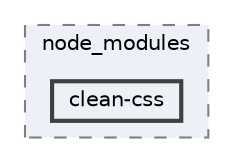 digraph "pkiclassroomrescheduler/src/main/frontend/node_modules/clean-css"
{
 // LATEX_PDF_SIZE
  bgcolor="transparent";
  edge [fontname=Helvetica,fontsize=10,labelfontname=Helvetica,labelfontsize=10];
  node [fontname=Helvetica,fontsize=10,shape=box,height=0.2,width=0.4];
  compound=true
  subgraph clusterdir_72953eda66ccb3a2722c28e1c3e6c23b {
    graph [ bgcolor="#edf0f7", pencolor="grey50", label="node_modules", fontname=Helvetica,fontsize=10 style="filled,dashed", URL="dir_72953eda66ccb3a2722c28e1c3e6c23b.html",tooltip=""]
  dir_96381f9bb7c84d511eb5c2eab13b80f5 [label="clean-css", fillcolor="#edf0f7", color="grey25", style="filled,bold", URL="dir_96381f9bb7c84d511eb5c2eab13b80f5.html",tooltip=""];
  }
}
